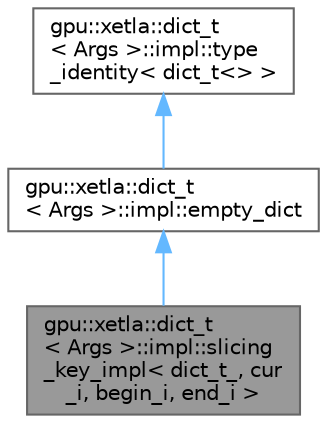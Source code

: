 digraph "gpu::xetla::dict_t&lt; Args &gt;::impl::slicing_key_impl&lt; dict_t_, cur_i, begin_i, end_i &gt;"
{
 // LATEX_PDF_SIZE
  bgcolor="transparent";
  edge [fontname=Helvetica,fontsize=10,labelfontname=Helvetica,labelfontsize=10];
  node [fontname=Helvetica,fontsize=10,shape=box,height=0.2,width=0.4];
  Node1 [id="Node000001",label="gpu::xetla::dict_t\l\< Args \>::impl::slicing\l_key_impl\< dict_t_, cur\l_i, begin_i, end_i \>",height=0.2,width=0.4,color="gray40", fillcolor="grey60", style="filled", fontcolor="black",tooltip=" "];
  Node2 -> Node1 [id="edge1_Node000001_Node000002",dir="back",color="steelblue1",style="solid",tooltip=" "];
  Node2 [id="Node000002",label="gpu::xetla::dict_t\l\< Args \>::impl::empty_dict",height=0.2,width=0.4,color="gray40", fillcolor="white", style="filled",URL="$structgpu_1_1xetla_1_1dict__t_1_1impl_1_1empty__dict.html",tooltip=" "];
  Node3 -> Node2 [id="edge2_Node000002_Node000003",dir="back",color="steelblue1",style="solid",tooltip=" "];
  Node3 [id="Node000003",label="gpu::xetla::dict_t\l\< Args \>::impl::type\l_identity\< dict_t\<\> \>",height=0.2,width=0.4,color="gray40", fillcolor="white", style="filled",URL="$structgpu_1_1xetla_1_1dict__t_1_1impl_1_1type__identity.html",tooltip=" "];
}
